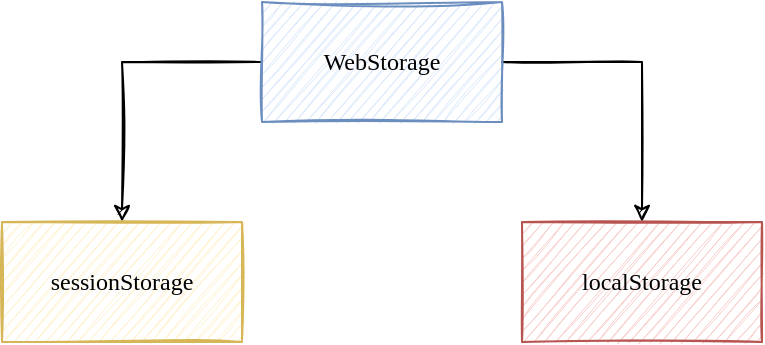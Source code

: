 <mxfile version="18.0.1" type="device"><diagram id="DEFlMvNqFKXA3JC8TLq9" name="第 1 页"><mxGraphModel dx="946" dy="611" grid="1" gridSize="10" guides="1" tooltips="1" connect="1" arrows="1" fold="1" page="1" pageScale="1" pageWidth="827" pageHeight="1169" math="0" shadow="0"><root><mxCell id="0"/><mxCell id="1" parent="0"/><mxCell id="nEAEou1yS_yIkGUuaXna-4" style="edgeStyle=orthogonalEdgeStyle;rounded=0;sketch=1;orthogonalLoop=1;jettySize=auto;html=1;exitX=0;exitY=0.5;exitDx=0;exitDy=0;entryX=0.5;entryY=0;entryDx=0;entryDy=0;fontFamily=Comic Sans MS;" edge="1" parent="1" source="nEAEou1yS_yIkGUuaXna-1" target="nEAEou1yS_yIkGUuaXna-2"><mxGeometry relative="1" as="geometry"/></mxCell><mxCell id="nEAEou1yS_yIkGUuaXna-5" style="edgeStyle=orthogonalEdgeStyle;rounded=0;sketch=1;orthogonalLoop=1;jettySize=auto;html=1;exitX=1;exitY=0.5;exitDx=0;exitDy=0;fontFamily=Comic Sans MS;" edge="1" parent="1" source="nEAEou1yS_yIkGUuaXna-1" target="nEAEou1yS_yIkGUuaXna-3"><mxGeometry relative="1" as="geometry"/></mxCell><mxCell id="nEAEou1yS_yIkGUuaXna-1" value="WebStorage" style="rounded=0;whiteSpace=wrap;html=1;fillColor=#dae8fc;strokeColor=#6c8ebf;fontFamily=Comic Sans MS;sketch=1;" vertex="1" parent="1"><mxGeometry x="360" y="220" width="120" height="60" as="geometry"/></mxCell><mxCell id="nEAEou1yS_yIkGUuaXna-2" value="sessionStorage" style="rounded=0;whiteSpace=wrap;html=1;fillColor=#fff2cc;strokeColor=#d6b656;fontFamily=Comic Sans MS;sketch=1;" vertex="1" parent="1"><mxGeometry x="230" y="330" width="120" height="60" as="geometry"/></mxCell><mxCell id="nEAEou1yS_yIkGUuaXna-3" value="localStorage" style="rounded=0;whiteSpace=wrap;html=1;fillColor=#f8cecc;strokeColor=#b85450;fontFamily=Comic Sans MS;sketch=1;" vertex="1" parent="1"><mxGeometry x="490" y="330" width="120" height="60" as="geometry"/></mxCell></root></mxGraphModel></diagram></mxfile>